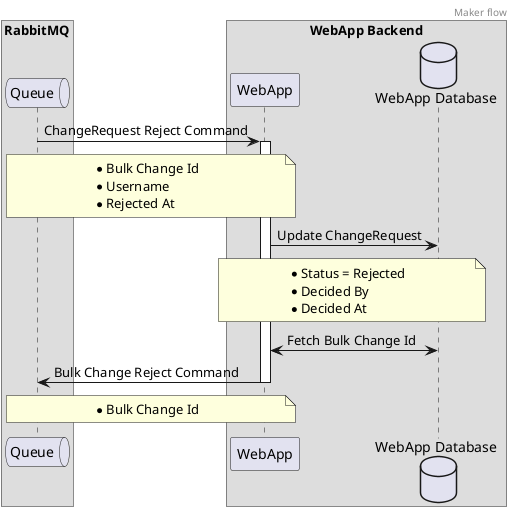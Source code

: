@startuml
header Maker flow

box "WebApp Backend"
    participant Backend as "WebApp" order 20
    database WebAppDB as "WebApp Database" order 30
end box

box "RabbitMQ"
    queue Queue order 10
end box

Queue -> Backend : ChangeRequest Reject Command

note over Queue, Backend
    * Bulk Change Id
    * Username
    * Rejected At
end note

activate Backend

Backend -> WebAppDB : Update ChangeRequest

note over Backend, WebAppDB
    * Status = Rejected
    * Decided By
    * Decided At
end note

Backend <-> WebAppDB : Fetch Bulk Change Id

Backend -> Queue : Bulk Change Reject Command
note over Queue, Backend
    * Bulk Change Id
end note


deactivate Backend

@enduml
